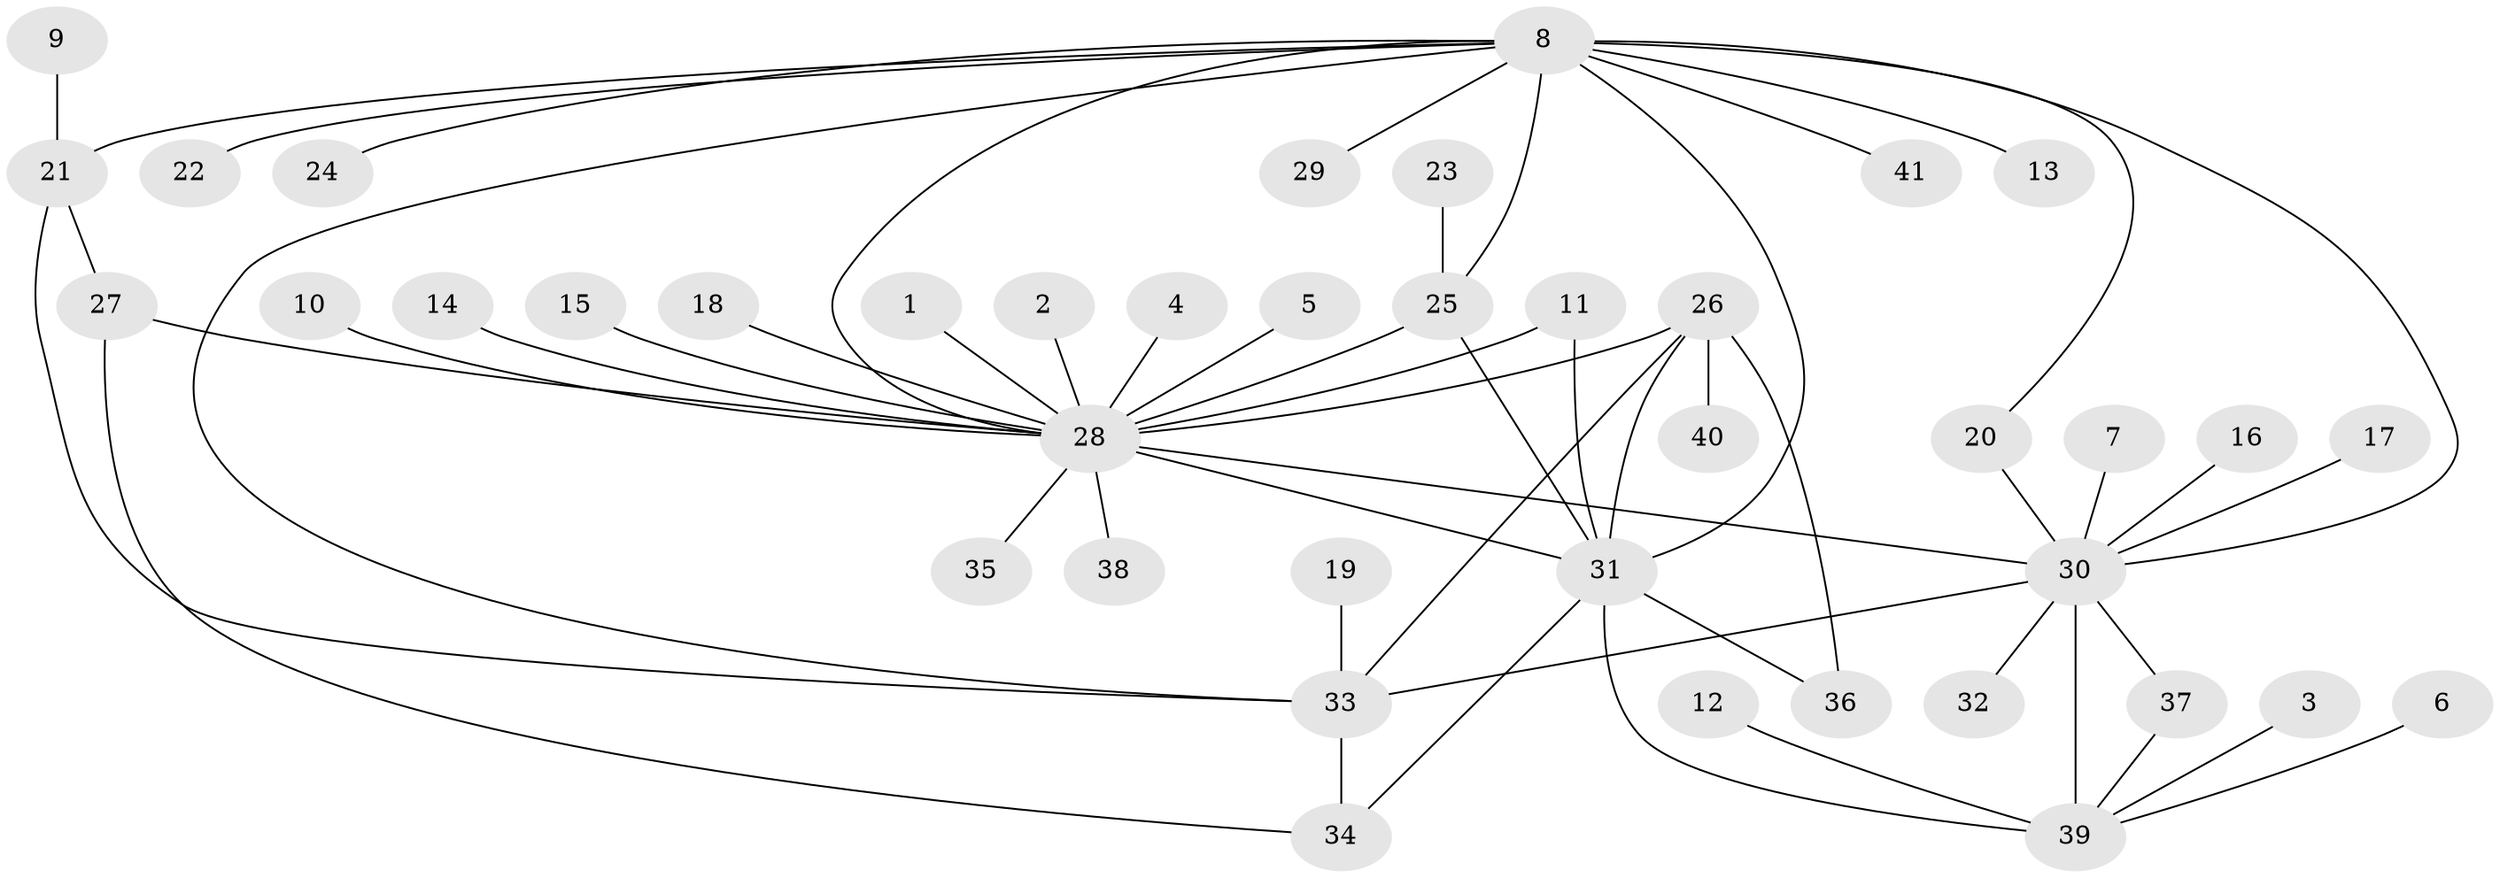 // original degree distribution, {2: 0.2345679012345679, 15: 0.012345679012345678, 4: 0.06172839506172839, 19: 0.012345679012345678, 5: 0.037037037037037035, 9: 0.012345679012345678, 1: 0.49382716049382713, 6: 0.037037037037037035, 3: 0.08641975308641975, 7: 0.012345679012345678}
// Generated by graph-tools (version 1.1) at 2025/25/03/09/25 03:25:55]
// undirected, 41 vertices, 56 edges
graph export_dot {
graph [start="1"]
  node [color=gray90,style=filled];
  1;
  2;
  3;
  4;
  5;
  6;
  7;
  8;
  9;
  10;
  11;
  12;
  13;
  14;
  15;
  16;
  17;
  18;
  19;
  20;
  21;
  22;
  23;
  24;
  25;
  26;
  27;
  28;
  29;
  30;
  31;
  32;
  33;
  34;
  35;
  36;
  37;
  38;
  39;
  40;
  41;
  1 -- 28 [weight=1.0];
  2 -- 28 [weight=1.0];
  3 -- 39 [weight=1.0];
  4 -- 28 [weight=1.0];
  5 -- 28 [weight=1.0];
  6 -- 39 [weight=1.0];
  7 -- 30 [weight=1.0];
  8 -- 13 [weight=1.0];
  8 -- 20 [weight=1.0];
  8 -- 21 [weight=1.0];
  8 -- 22 [weight=1.0];
  8 -- 24 [weight=1.0];
  8 -- 25 [weight=1.0];
  8 -- 28 [weight=1.0];
  8 -- 29 [weight=1.0];
  8 -- 30 [weight=1.0];
  8 -- 31 [weight=2.0];
  8 -- 33 [weight=1.0];
  8 -- 41 [weight=1.0];
  9 -- 21 [weight=1.0];
  10 -- 28 [weight=1.0];
  11 -- 28 [weight=1.0];
  11 -- 31 [weight=1.0];
  12 -- 39 [weight=1.0];
  14 -- 28 [weight=1.0];
  15 -- 28 [weight=1.0];
  16 -- 30 [weight=1.0];
  17 -- 30 [weight=1.0];
  18 -- 28 [weight=1.0];
  19 -- 33 [weight=1.0];
  20 -- 30 [weight=1.0];
  21 -- 27 [weight=1.0];
  21 -- 33 [weight=1.0];
  23 -- 25 [weight=1.0];
  25 -- 28 [weight=1.0];
  25 -- 31 [weight=1.0];
  26 -- 28 [weight=1.0];
  26 -- 31 [weight=2.0];
  26 -- 33 [weight=1.0];
  26 -- 36 [weight=1.0];
  26 -- 40 [weight=1.0];
  27 -- 28 [weight=1.0];
  27 -- 34 [weight=1.0];
  28 -- 30 [weight=2.0];
  28 -- 31 [weight=1.0];
  28 -- 35 [weight=1.0];
  28 -- 38 [weight=1.0];
  30 -- 32 [weight=1.0];
  30 -- 33 [weight=1.0];
  30 -- 37 [weight=1.0];
  30 -- 39 [weight=2.0];
  31 -- 34 [weight=1.0];
  31 -- 36 [weight=1.0];
  31 -- 39 [weight=1.0];
  33 -- 34 [weight=1.0];
  37 -- 39 [weight=1.0];
}
